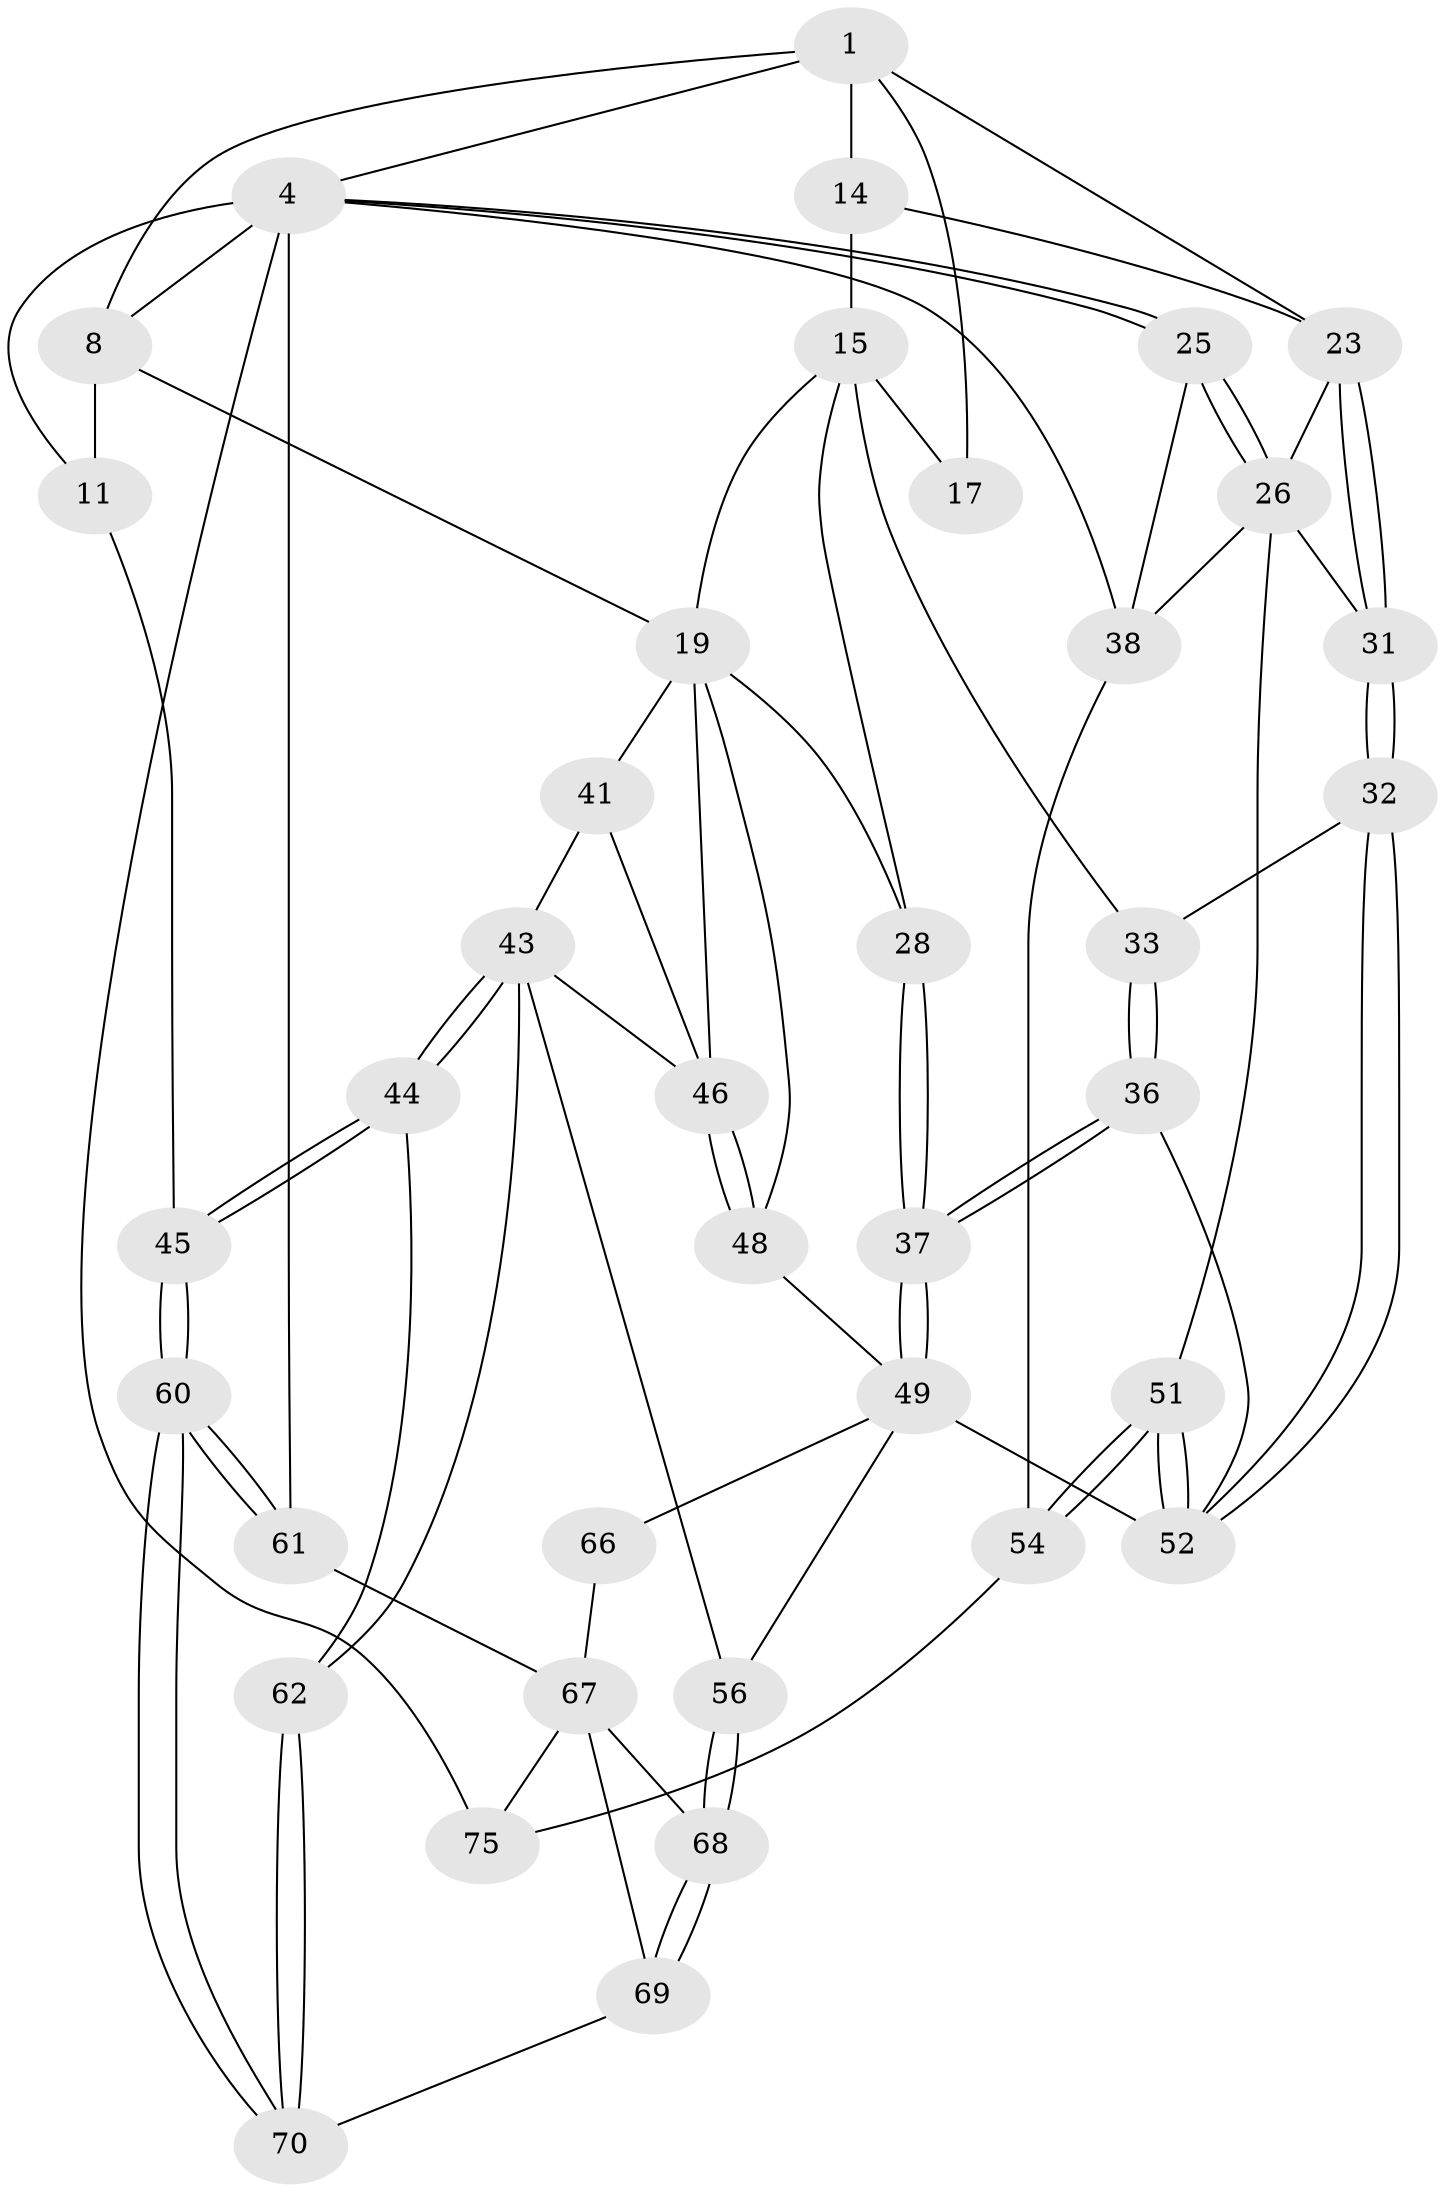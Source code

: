 // original degree distribution, {3: 0.02631578947368421, 5: 0.42105263157894735, 6: 0.2631578947368421, 4: 0.2894736842105263}
// Generated by graph-tools (version 1.1) at 2025/16/03/09/25 04:16:55]
// undirected, 38 vertices, 88 edges
graph export_dot {
graph [start="1"]
  node [color=gray90,style=filled];
  1 [pos="+0.32633930669634253+0",super="+7+2"];
  4 [pos="+1+0",super="+5+64"];
  8 [pos="+0.2044683591707328+0.09311057136193246",super="+9"];
  11 [pos="+0+0.1310372237344452",super="+13"];
  14 [pos="+0.610390853688619+0",super="+22"];
  15 [pos="+0.44767171494120106+0.17321570680400525",super="+16+27"];
  17 [pos="+0.32459358864696897+0"];
  19 [pos="+0.2824846677189854+0.22575212664530636",super="+29+20"];
  23 [pos="+0.6984430274365392+0.13198568629331595",super="+24"];
  25 [pos="+1+0"];
  26 [pos="+0.8920604902920236+0.1985407956518422",super="+34"];
  28 [pos="+0.4450743176300821+0.3518352855911365"];
  31 [pos="+0.7706500851631102+0.3282100496389964"];
  32 [pos="+0.7038890340084624+0.3814007430269644"];
  33 [pos="+0.6362521133792821+0.38239949625091696"];
  36 [pos="+0.5910581666262402+0.4219252563578338"];
  37 [pos="+0.4611308434855414+0.42686630318909835"];
  38 [pos="+1+0.321800492213333",super="+53"];
  41 [pos="+0.18558699808745513+0.3000793071053173",super="+42"];
  43 [pos="+0.04055694881481024+0.4141123829919238",super="+55"];
  44 [pos="+0+0.47524644171937996"];
  45 [pos="+0+0.4717552298680683"];
  46 [pos="+0.2530193795482204+0.4348968027692813",super="+47"];
  48 [pos="+0.3492770183619356+0.49514849473092026"];
  49 [pos="+0.39638046338327326+0.5121118963692283",super="+50+63"];
  51 [pos="+1+0.7351290535205314"];
  52 [pos="+0.9164663379195822+0.7057128914730844",super="+58"];
  54 [pos="+1+0.746706062423628"];
  56 [pos="+0.32196104415906324+0.6140703523708536"];
  60 [pos="+0+0.8181149106469674"];
  61 [pos="+0+1",super="+73"];
  62 [pos="+0.13922622285205427+0.5664117044311184"];
  66 [pos="+0.5237182451973811+0.8003907388667613"];
  67 [pos="+0.4596609475298155+0.7611116909835949",super="+71"];
  68 [pos="+0.3250526947082495+0.6335652365545611"];
  69 [pos="+0.2142667452198111+0.7949684603648755"];
  70 [pos="+0.09028522635108356+0.7335424321385531"];
  75 [pos="+0.5885748102163505+0.9914040177114132"];
  1 -- 8;
  1 -- 17;
  1 -- 4;
  1 -- 14;
  1 -- 23;
  4 -- 25;
  4 -- 25;
  4 -- 11;
  4 -- 61 [weight=3];
  4 -- 75;
  4 -- 38;
  4 -- 8;
  8 -- 11 [weight=2];
  8 -- 19;
  11 -- 45;
  14 -- 15 [weight=2];
  14 -- 23;
  15 -- 17 [weight=2];
  15 -- 19;
  15 -- 33;
  15 -- 28;
  19 -- 48;
  19 -- 41 [weight=2];
  19 -- 28;
  19 -- 46;
  23 -- 31;
  23 -- 31;
  23 -- 26;
  25 -- 26;
  25 -- 26;
  25 -- 38;
  26 -- 51;
  26 -- 38;
  26 -- 31;
  28 -- 37;
  28 -- 37;
  31 -- 32;
  31 -- 32;
  32 -- 33;
  32 -- 52;
  32 -- 52;
  33 -- 36;
  33 -- 36;
  36 -- 37;
  36 -- 37;
  36 -- 52;
  37 -- 49;
  37 -- 49;
  38 -- 54;
  41 -- 43;
  41 -- 46;
  43 -- 44;
  43 -- 44;
  43 -- 56;
  43 -- 62;
  43 -- 46;
  44 -- 45;
  44 -- 45;
  44 -- 62;
  45 -- 60;
  45 -- 60;
  46 -- 48;
  46 -- 48;
  48 -- 49;
  49 -- 56;
  49 -- 66;
  49 -- 52 [weight=2];
  51 -- 52;
  51 -- 52;
  51 -- 54;
  51 -- 54;
  54 -- 75;
  56 -- 68;
  56 -- 68;
  60 -- 61;
  60 -- 61;
  60 -- 70;
  60 -- 70;
  61 -- 67;
  62 -- 70;
  62 -- 70;
  66 -- 67 [weight=2];
  67 -- 68;
  67 -- 69;
  67 -- 75;
  68 -- 69;
  68 -- 69;
  69 -- 70;
}
